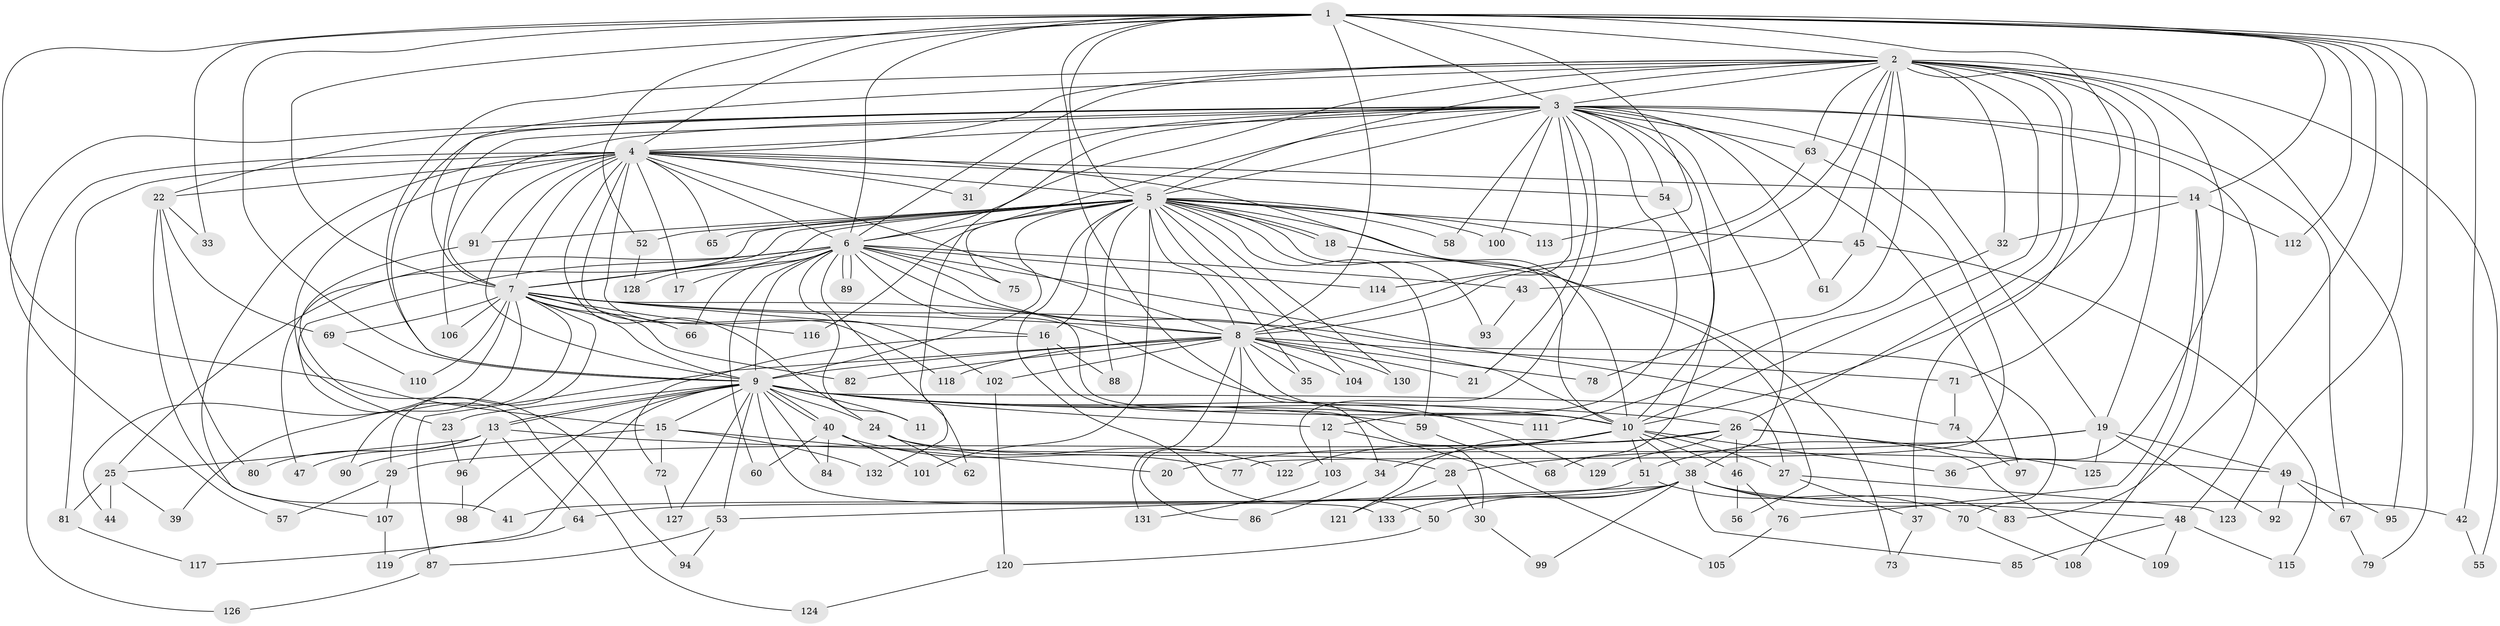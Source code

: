 // coarse degree distribution, {26: 0.014925373134328358, 3: 0.3283582089552239, 6: 0.029850746268656716, 2: 0.19402985074626866, 4: 0.22388059701492538, 20: 0.029850746268656716, 19: 0.04477611940298507, 7: 0.014925373134328358, 10: 0.014925373134328358, 1: 0.014925373134328358, 5: 0.029850746268656716, 16: 0.029850746268656716, 8: 0.014925373134328358, 13: 0.014925373134328358}
// Generated by graph-tools (version 1.1) at 2025/36/03/04/25 23:36:23]
// undirected, 133 vertices, 291 edges
graph export_dot {
  node [color=gray90,style=filled];
  1;
  2;
  3;
  4;
  5;
  6;
  7;
  8;
  9;
  10;
  11;
  12;
  13;
  14;
  15;
  16;
  17;
  18;
  19;
  20;
  21;
  22;
  23;
  24;
  25;
  26;
  27;
  28;
  29;
  30;
  31;
  32;
  33;
  34;
  35;
  36;
  37;
  38;
  39;
  40;
  41;
  42;
  43;
  44;
  45;
  46;
  47;
  48;
  49;
  50;
  51;
  52;
  53;
  54;
  55;
  56;
  57;
  58;
  59;
  60;
  61;
  62;
  63;
  64;
  65;
  66;
  67;
  68;
  69;
  70;
  71;
  72;
  73;
  74;
  75;
  76;
  77;
  78;
  79;
  80;
  81;
  82;
  83;
  84;
  85;
  86;
  87;
  88;
  89;
  90;
  91;
  92;
  93;
  94;
  95;
  96;
  97;
  98;
  99;
  100;
  101;
  102;
  103;
  104;
  105;
  106;
  107;
  108;
  109;
  110;
  111;
  112;
  113;
  114;
  115;
  116;
  117;
  118;
  119;
  120;
  121;
  122;
  123;
  124;
  125;
  126;
  127;
  128;
  129;
  130;
  131;
  132;
  133;
  1 -- 2;
  1 -- 3;
  1 -- 4;
  1 -- 5;
  1 -- 6;
  1 -- 7;
  1 -- 8;
  1 -- 9;
  1 -- 10;
  1 -- 14;
  1 -- 15;
  1 -- 33;
  1 -- 34;
  1 -- 42;
  1 -- 52;
  1 -- 79;
  1 -- 83;
  1 -- 112;
  1 -- 113;
  1 -- 123;
  2 -- 3;
  2 -- 4;
  2 -- 5;
  2 -- 6;
  2 -- 7;
  2 -- 8;
  2 -- 9;
  2 -- 10;
  2 -- 19;
  2 -- 26;
  2 -- 32;
  2 -- 36;
  2 -- 37;
  2 -- 43;
  2 -- 45;
  2 -- 55;
  2 -- 63;
  2 -- 71;
  2 -- 78;
  2 -- 95;
  2 -- 132;
  3 -- 4;
  3 -- 5;
  3 -- 6;
  3 -- 7;
  3 -- 8;
  3 -- 9;
  3 -- 10;
  3 -- 12;
  3 -- 19;
  3 -- 21;
  3 -- 22;
  3 -- 31;
  3 -- 38;
  3 -- 48;
  3 -- 54;
  3 -- 57;
  3 -- 58;
  3 -- 61;
  3 -- 63;
  3 -- 67;
  3 -- 97;
  3 -- 100;
  3 -- 103;
  3 -- 106;
  3 -- 116;
  4 -- 5;
  4 -- 6;
  4 -- 7;
  4 -- 8;
  4 -- 9;
  4 -- 10;
  4 -- 14;
  4 -- 17;
  4 -- 22;
  4 -- 24;
  4 -- 31;
  4 -- 54;
  4 -- 65;
  4 -- 81;
  4 -- 91;
  4 -- 102;
  4 -- 107;
  4 -- 118;
  4 -- 124;
  4 -- 126;
  5 -- 6;
  5 -- 7;
  5 -- 8;
  5 -- 9;
  5 -- 10;
  5 -- 16;
  5 -- 18;
  5 -- 18;
  5 -- 35;
  5 -- 45;
  5 -- 47;
  5 -- 50;
  5 -- 52;
  5 -- 56;
  5 -- 58;
  5 -- 59;
  5 -- 65;
  5 -- 75;
  5 -- 88;
  5 -- 91;
  5 -- 93;
  5 -- 100;
  5 -- 101;
  5 -- 104;
  5 -- 113;
  5 -- 128;
  5 -- 130;
  6 -- 7;
  6 -- 8;
  6 -- 9;
  6 -- 10;
  6 -- 11;
  6 -- 17;
  6 -- 23;
  6 -- 25;
  6 -- 43;
  6 -- 60;
  6 -- 62;
  6 -- 66;
  6 -- 74;
  6 -- 75;
  6 -- 89;
  6 -- 89;
  6 -- 114;
  6 -- 129;
  7 -- 8;
  7 -- 9;
  7 -- 10;
  7 -- 16;
  7 -- 29;
  7 -- 39;
  7 -- 44;
  7 -- 66;
  7 -- 69;
  7 -- 70;
  7 -- 82;
  7 -- 90;
  7 -- 106;
  7 -- 110;
  7 -- 116;
  8 -- 9;
  8 -- 10;
  8 -- 21;
  8 -- 35;
  8 -- 71;
  8 -- 78;
  8 -- 82;
  8 -- 86;
  8 -- 87;
  8 -- 102;
  8 -- 104;
  8 -- 118;
  8 -- 130;
  8 -- 131;
  9 -- 10;
  9 -- 11;
  9 -- 12;
  9 -- 13;
  9 -- 13;
  9 -- 15;
  9 -- 23;
  9 -- 24;
  9 -- 26;
  9 -- 27;
  9 -- 40;
  9 -- 40;
  9 -- 53;
  9 -- 59;
  9 -- 84;
  9 -- 98;
  9 -- 111;
  9 -- 117;
  9 -- 127;
  9 -- 133;
  10 -- 20;
  10 -- 27;
  10 -- 34;
  10 -- 36;
  10 -- 38;
  10 -- 46;
  10 -- 51;
  10 -- 122;
  12 -- 103;
  12 -- 105;
  13 -- 25;
  13 -- 47;
  13 -- 49;
  13 -- 64;
  13 -- 80;
  13 -- 96;
  14 -- 32;
  14 -- 76;
  14 -- 108;
  14 -- 112;
  15 -- 20;
  15 -- 72;
  15 -- 90;
  15 -- 132;
  16 -- 30;
  16 -- 72;
  16 -- 88;
  18 -- 73;
  19 -- 28;
  19 -- 49;
  19 -- 51;
  19 -- 92;
  19 -- 125;
  22 -- 33;
  22 -- 41;
  22 -- 69;
  22 -- 80;
  23 -- 96;
  24 -- 28;
  24 -- 62;
  24 -- 122;
  25 -- 39;
  25 -- 44;
  25 -- 81;
  26 -- 29;
  26 -- 46;
  26 -- 109;
  26 -- 121;
  26 -- 125;
  26 -- 129;
  27 -- 37;
  27 -- 123;
  28 -- 30;
  28 -- 121;
  29 -- 57;
  29 -- 107;
  30 -- 99;
  32 -- 111;
  34 -- 86;
  37 -- 73;
  38 -- 41;
  38 -- 42;
  38 -- 48;
  38 -- 50;
  38 -- 53;
  38 -- 83;
  38 -- 85;
  38 -- 99;
  38 -- 133;
  40 -- 60;
  40 -- 77;
  40 -- 84;
  40 -- 101;
  42 -- 55;
  43 -- 93;
  45 -- 61;
  45 -- 115;
  46 -- 56;
  46 -- 76;
  48 -- 85;
  48 -- 109;
  48 -- 115;
  49 -- 67;
  49 -- 92;
  49 -- 95;
  50 -- 120;
  51 -- 64;
  51 -- 70;
  52 -- 128;
  53 -- 87;
  53 -- 94;
  54 -- 68;
  59 -- 68;
  63 -- 77;
  63 -- 114;
  64 -- 119;
  67 -- 79;
  69 -- 110;
  70 -- 108;
  71 -- 74;
  72 -- 127;
  74 -- 97;
  76 -- 105;
  81 -- 117;
  87 -- 126;
  91 -- 94;
  96 -- 98;
  102 -- 120;
  103 -- 131;
  107 -- 119;
  120 -- 124;
}
